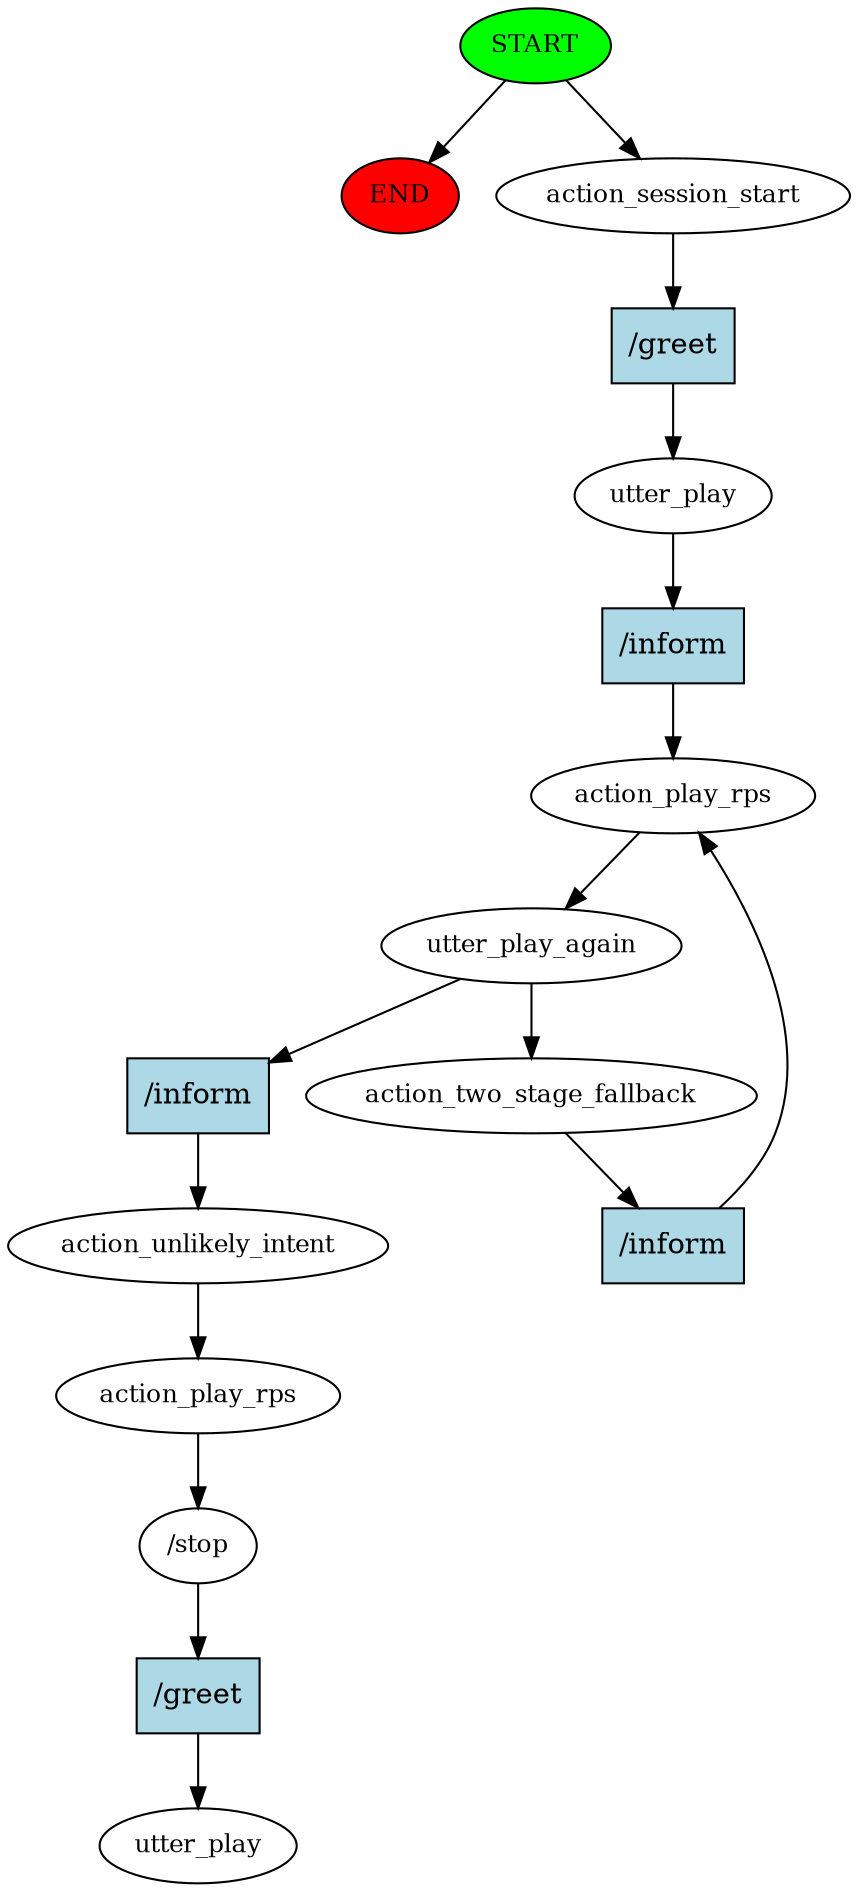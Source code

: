 digraph  {
0 [class="start active", fillcolor=green, fontsize=12, label=START, style=filled];
"-1" [class=end, fillcolor=red, fontsize=12, label=END, style=filled];
1 [class=active, fontsize=12, label=action_session_start];
2 [class=active, fontsize=12, label=utter_play];
3 [class=active, fontsize=12, label=action_play_rps];
4 [class=active, fontsize=12, label=utter_play_again];
5 [class=active, fontsize=12, label=action_two_stage_fallback];
8 [class=active, fontsize=12, label=action_unlikely_intent];
9 [class=active, fontsize=12, label=action_play_rps];
10 [class=active, fontsize=12, label="/stop"];
11 [class="dashed active", fontsize=12, label=utter_play];
12 [class="intent active", fillcolor=lightblue, label="/greet", shape=rect, style=filled];
13 [class="intent active", fillcolor=lightblue, label="/inform", shape=rect, style=filled];
14 [class="intent active", fillcolor=lightblue, label="/inform", shape=rect, style=filled];
15 [class="intent active", fillcolor=lightblue, label="/inform", shape=rect, style=filled];
16 [class="intent active", fillcolor=lightblue, label="/greet", shape=rect, style=filled];
0 -> "-1"  [class="", key=NONE, label=""];
0 -> 1  [class=active, key=NONE, label=""];
1 -> 12  [class=active, key=0];
2 -> 13  [class=active, key=0];
3 -> 4  [class=active, key=NONE, label=""];
4 -> 5  [class=active, key=NONE, label=""];
4 -> 14  [class=active, key=0];
5 -> 15  [class=active, key=0];
8 -> 9  [class=active, key=NONE, label=""];
9 -> 10  [class=active, key=NONE, label=""];
10 -> 16  [class=active, key=0];
12 -> 2  [class=active, key=0];
13 -> 3  [class=active, key=0];
14 -> 8  [class=active, key=0];
15 -> 3  [class=active, key=0];
16 -> 11  [class=active, key=0];
}
